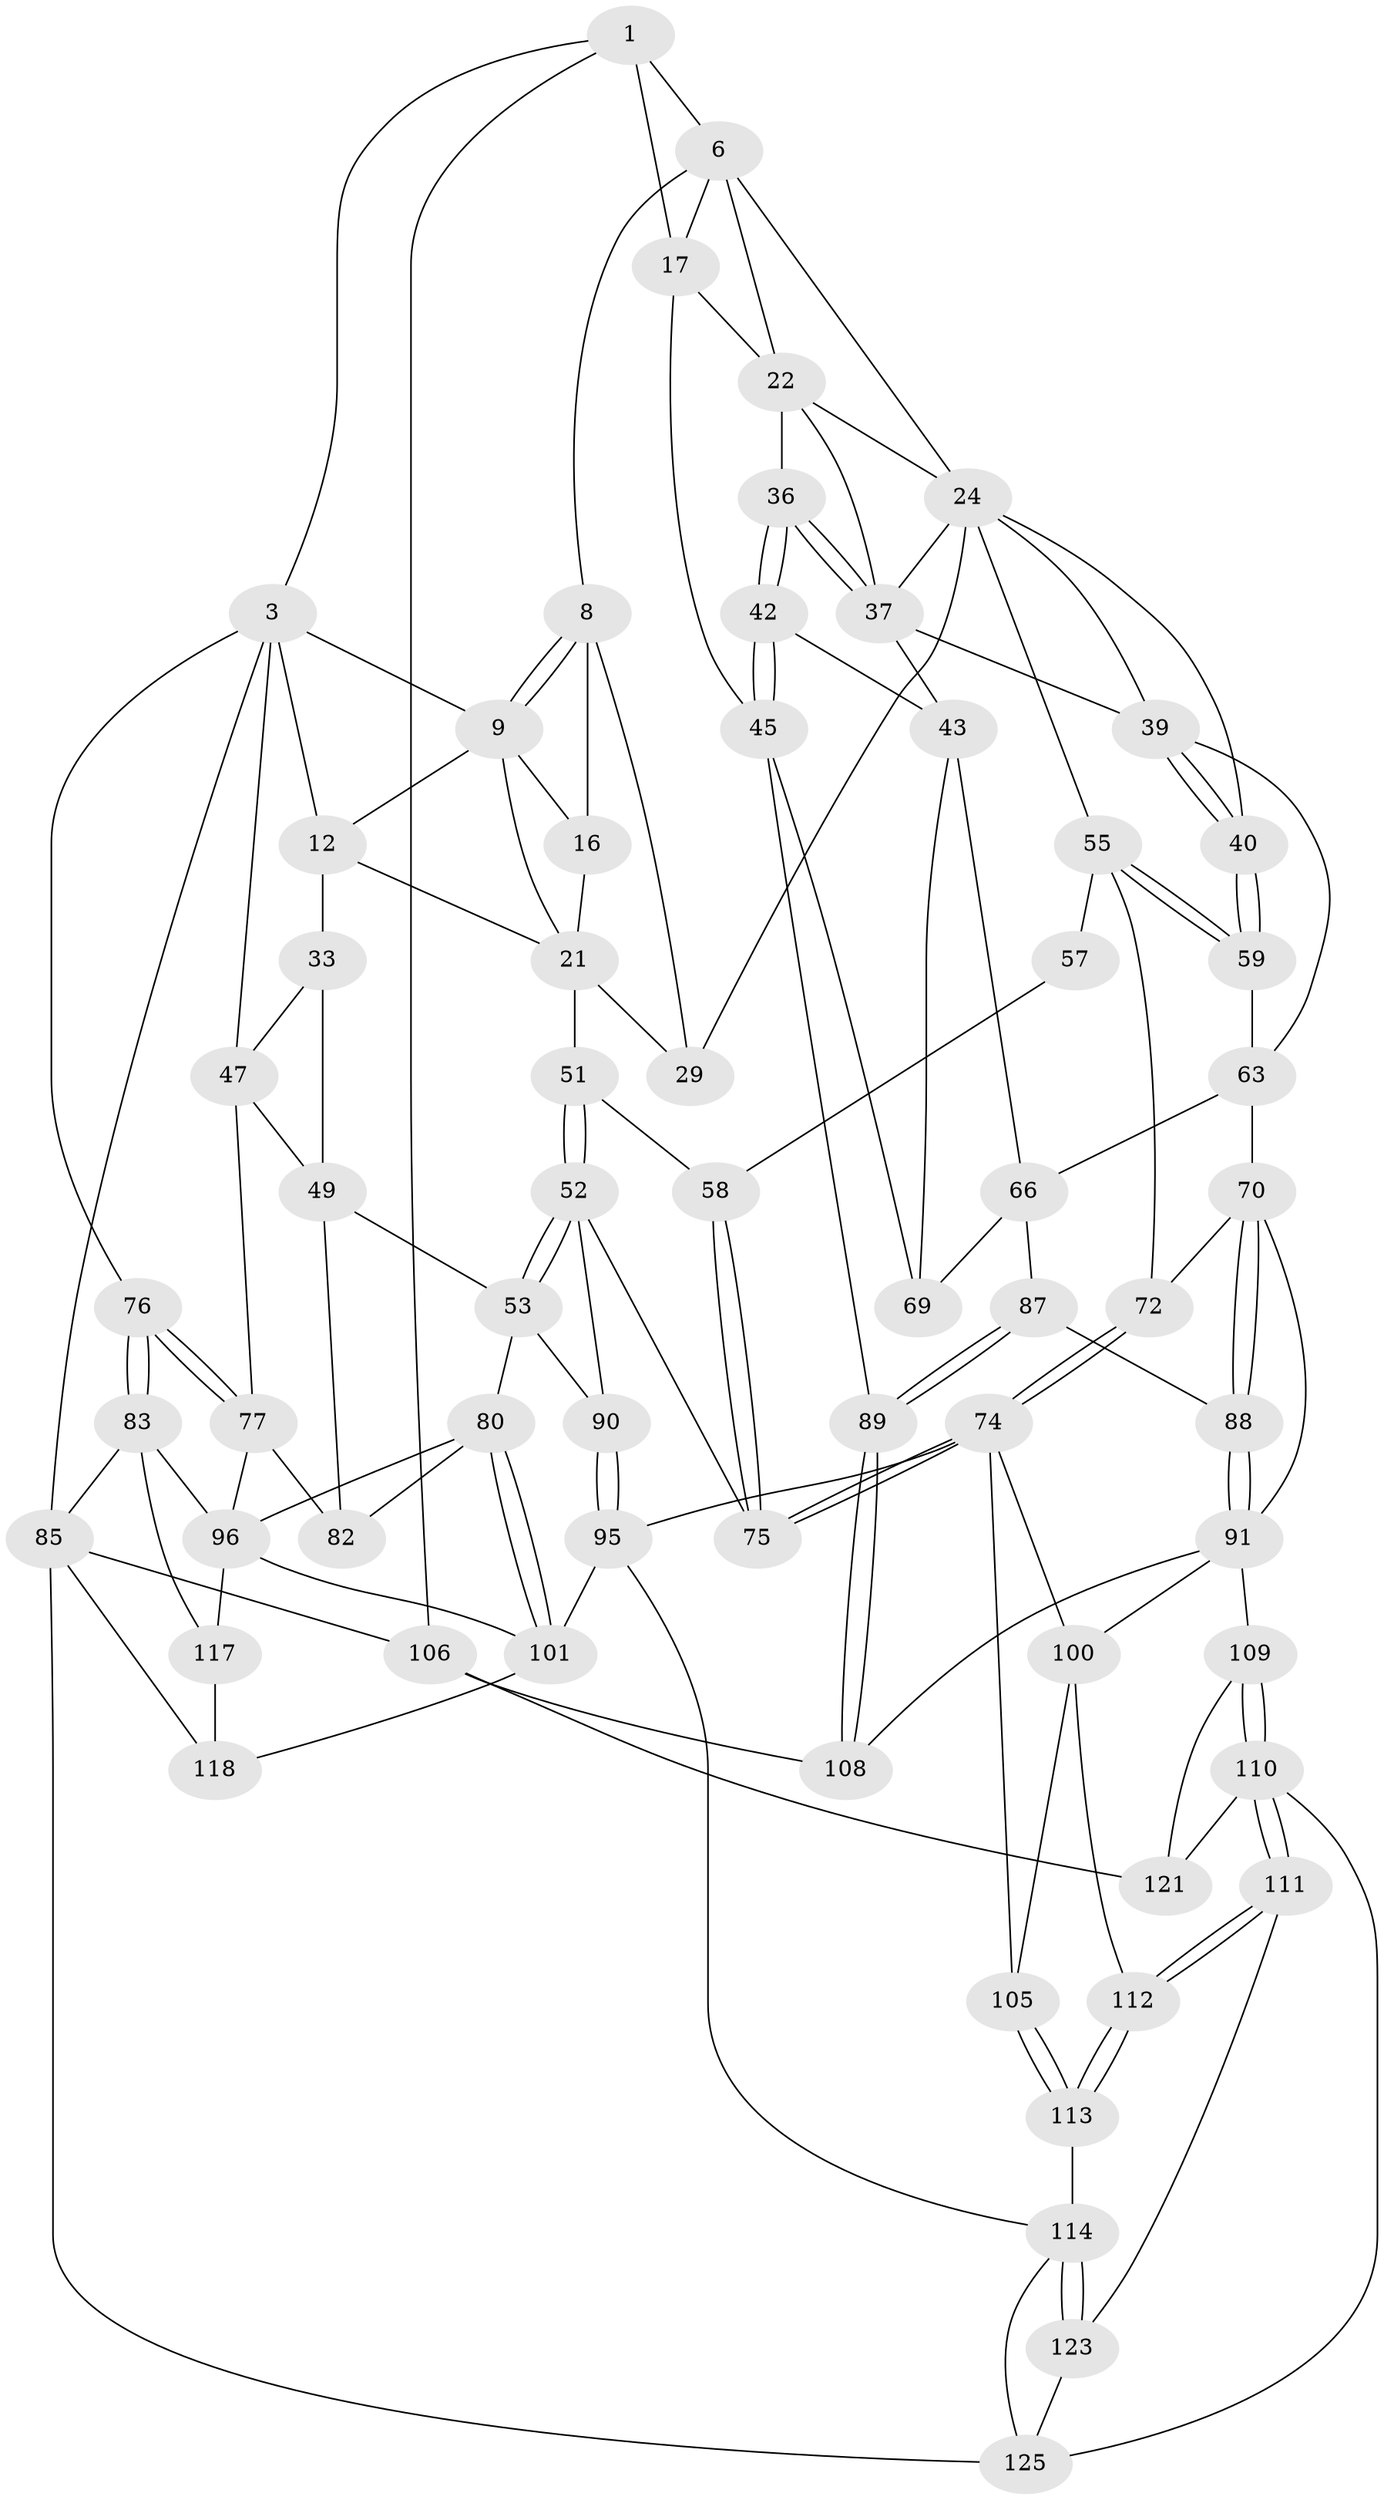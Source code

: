// original degree distribution, {3: 0.015384615384615385, 6: 0.23846153846153847, 4: 0.25384615384615383, 5: 0.49230769230769234}
// Generated by graph-tools (version 1.1) at 2025/28/03/15/25 16:28:00]
// undirected, 65 vertices, 148 edges
graph export_dot {
graph [start="1"]
  node [color=gray90,style=filled];
  1 [pos="+0.7559534613885832+0",super="+5+2"];
  3 [pos="+0+0",super="+4+14"];
  6 [pos="+0.7365984811637913+0.03609413294717157",super="+7+20"];
  8 [pos="+0.643555084277427+0.11217710622473888",super="+15"];
  9 [pos="+0.3587184648581872+0",super="+10"];
  12 [pos="+0.2661962414026175+0.1416477604103763",super="+13+31"];
  16 [pos="+0.4730308605018763+0.13650137764113765"];
  17 [pos="+1+0.08211101526081889",super="+18"];
  21 [pos="+0.4113011627178713+0.21001942053071707",super="+30"];
  22 [pos="+0.8588061387464946+0.22375935407883704",super="+23+26"];
  24 [pos="+0.8360618282741874+0.25577243178413284",super="+38+25"];
  29 [pos="+0.5351253454950623+0.26167602310179433"];
  33 [pos="+0.33289507290870485+0.31439714734199986",super="+34"];
  36 [pos="+0.9452435087031571+0.2831407432016628"];
  37 [pos="+0.9396174175521914+0.2829370674178827",super="+41"];
  39 [pos="+0.8226677774252047+0.38282614758282",super="+60"];
  40 [pos="+0.7639009206463974+0.3961069141213687"];
  42 [pos="+0.9649366784349849+0.38890691809919425"];
  43 [pos="+0.9106863486168142+0.41044743925244215",super="+65"];
  45 [pos="+1+0.475883790271906",super="+68"];
  47 [pos="+0.05800578365894035+0.2957656148948389",super="+62+48"];
  49 [pos="+0.24971731437786368+0.44085040737131226",super="+50+54"];
  51 [pos="+0.457620546846046+0.42807470343776616"];
  52 [pos="+0.3761075014068342+0.5117726783589543",super="+78"];
  53 [pos="+0.3519872007199346+0.520081148823513",super="+79"];
  55 [pos="+0.6182682919883523+0.3964141231623349",super="+56"];
  57 [pos="+0.5115343839830044+0.4324410558730609"];
  58 [pos="+0.5064128949288325+0.4328902415067166"];
  59 [pos="+0.711265868618868+0.4427136096816245"];
  63 [pos="+0.8564130806493205+0.5386819975310669",super="+64"];
  66 [pos="+0.8858252033055111+0.5354507920214232",super="+67"];
  69 [pos="+1+0.5316052946014589"];
  70 [pos="+0.6855038695284337+0.5604644340919062",super="+71"];
  72 [pos="+0.5927601324214958+0.5894609325559416"];
  74 [pos="+0.5706649317719503+0.6053938106296203",super="+93"];
  75 [pos="+0.5441475899869409+0.5941819495089287"];
  76 [pos="+0+0.5452934419800051"];
  77 [pos="+0+0.5356604946350241",super="+86"];
  80 [pos="+0.22590636396008204+0.6141530009695673",super="+81"];
  82 [pos="+0.12997328402798114+0.5756405637321514"];
  83 [pos="+0+0.7163070398750835",super="+84"];
  85 [pos="+0+1",super="+127"];
  87 [pos="+0.8354014345645268+0.6819275729651373"];
  88 [pos="+0.8178525249570912+0.7056043417613301"];
  89 [pos="+1+0.5654309587861317"];
  90 [pos="+0.4017876505063877+0.7158875779026098"];
  91 [pos="+0.8150129825960933+0.722647749647192",super="+92"];
  95 [pos="+0.40197168018194385+0.7173090903503956",super="+103"];
  96 [pos="+0.12454672360971515+0.7462631121971675",super="+97"];
  100 [pos="+0.5695010456042847+0.6780714707948401",super="+104"];
  101 [pos="+0.27503984235647294+0.7971237786943897",super="+102"];
  105 [pos="+0.4811728013432002+0.7819448241074122"];
  106 [pos="+1+1",super="+107"];
  108 [pos="+1+0.6003064363215902",super="+119"];
  109 [pos="+0.7181306803703337+0.8196329636017323"];
  110 [pos="+0.6584616716369608+0.8786003724741099",super="+128"];
  111 [pos="+0.6044445904561463+0.8747507079286752"];
  112 [pos="+0.571487779244134+0.8492594931447002"];
  113 [pos="+0.49580455884970115+0.8115030132039653"];
  114 [pos="+0.44315685329981164+0.8579955217862375",super="+115"];
  117 [pos="+0.0683835222782544+0.8504872879146514"];
  118 [pos="+0.17255839857032398+0.936350494275852"];
  121 [pos="+0.8670979639764578+0.9574070574484507",super="+122+130"];
  123 [pos="+0.48692623228631843+0.9431257766931734",super="+124"];
  125 [pos="+0.3634771376020232+1",super="+126"];
  1 -- 6;
  1 -- 106;
  1 -- 3;
  1 -- 17 [weight=2];
  3 -- 85;
  3 -- 9;
  3 -- 12;
  3 -- 47;
  3 -- 76;
  6 -- 8;
  6 -- 22;
  6 -- 17;
  6 -- 24;
  8 -- 9;
  8 -- 9;
  8 -- 16;
  8 -- 29;
  9 -- 16;
  9 -- 12;
  9 -- 21;
  12 -- 33 [weight=2];
  12 -- 21;
  16 -- 21;
  17 -- 45;
  17 -- 22;
  21 -- 29;
  21 -- 51;
  22 -- 24;
  22 -- 37;
  22 -- 36;
  24 -- 39;
  24 -- 37;
  24 -- 55;
  24 -- 40;
  24 -- 29;
  33 -- 49 [weight=2];
  33 -- 47;
  36 -- 37;
  36 -- 37;
  36 -- 42;
  36 -- 42;
  37 -- 43;
  37 -- 39;
  39 -- 40;
  39 -- 40;
  39 -- 63;
  40 -- 59;
  40 -- 59;
  42 -- 43;
  42 -- 45;
  42 -- 45;
  43 -- 66;
  43 -- 69;
  45 -- 89;
  45 -- 69;
  47 -- 49 [weight=2];
  47 -- 77;
  49 -- 82;
  49 -- 53;
  51 -- 52;
  51 -- 52;
  51 -- 58;
  52 -- 53;
  52 -- 53;
  52 -- 90;
  52 -- 75;
  53 -- 80;
  53 -- 90;
  55 -- 59;
  55 -- 59;
  55 -- 72;
  55 -- 57 [weight=2];
  57 -- 58;
  58 -- 75;
  58 -- 75;
  59 -- 63;
  63 -- 66;
  63 -- 70;
  66 -- 69;
  66 -- 87;
  70 -- 88;
  70 -- 88;
  70 -- 72;
  70 -- 91;
  72 -- 74;
  72 -- 74;
  74 -- 75;
  74 -- 75;
  74 -- 105;
  74 -- 100;
  74 -- 95;
  76 -- 77;
  76 -- 77;
  76 -- 83;
  76 -- 83;
  77 -- 82;
  77 -- 96;
  80 -- 101;
  80 -- 101;
  80 -- 82;
  80 -- 96;
  83 -- 85;
  83 -- 117;
  83 -- 96;
  85 -- 106;
  85 -- 125;
  85 -- 118;
  87 -- 88;
  87 -- 89;
  87 -- 89;
  88 -- 91;
  88 -- 91;
  89 -- 108;
  89 -- 108;
  90 -- 95;
  90 -- 95;
  91 -- 100;
  91 -- 109;
  91 -- 108;
  95 -- 101;
  95 -- 114;
  96 -- 117;
  96 -- 101;
  100 -- 112;
  100 -- 105;
  101 -- 118;
  105 -- 113;
  105 -- 113;
  106 -- 121 [weight=2];
  106 -- 108 [weight=2];
  109 -- 110;
  109 -- 110;
  109 -- 121;
  110 -- 111;
  110 -- 111;
  110 -- 121 [weight=2];
  110 -- 125;
  111 -- 112;
  111 -- 112;
  111 -- 123;
  112 -- 113;
  112 -- 113;
  113 -- 114;
  114 -- 123 [weight=2];
  114 -- 123;
  114 -- 125;
  117 -- 118;
  123 -- 125;
}
